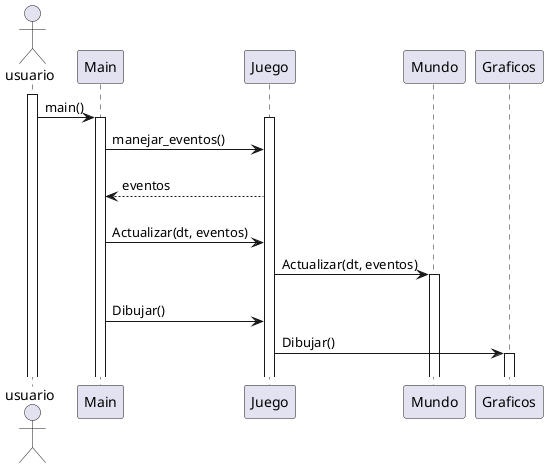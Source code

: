 @startuml DiagrmaSecuencia
actor usuario
participant Main
participant Juego
participant Mundo

activate usuario

usuario -> Main : main()
activate Main
activate Juego

Main -> Juego : manejar_eventos()
||15||
Main <-- Juego: eventos
||15||
Main -> Juego : Actualizar(dt, eventos)
Juego-> Mundo : Actualizar(dt, eventos)
activate Mundo
||15||
Main -> Juego : Dibujar()
Juego -> Graficos : Dibujar()
activate Graficos
||15||



@enduml
